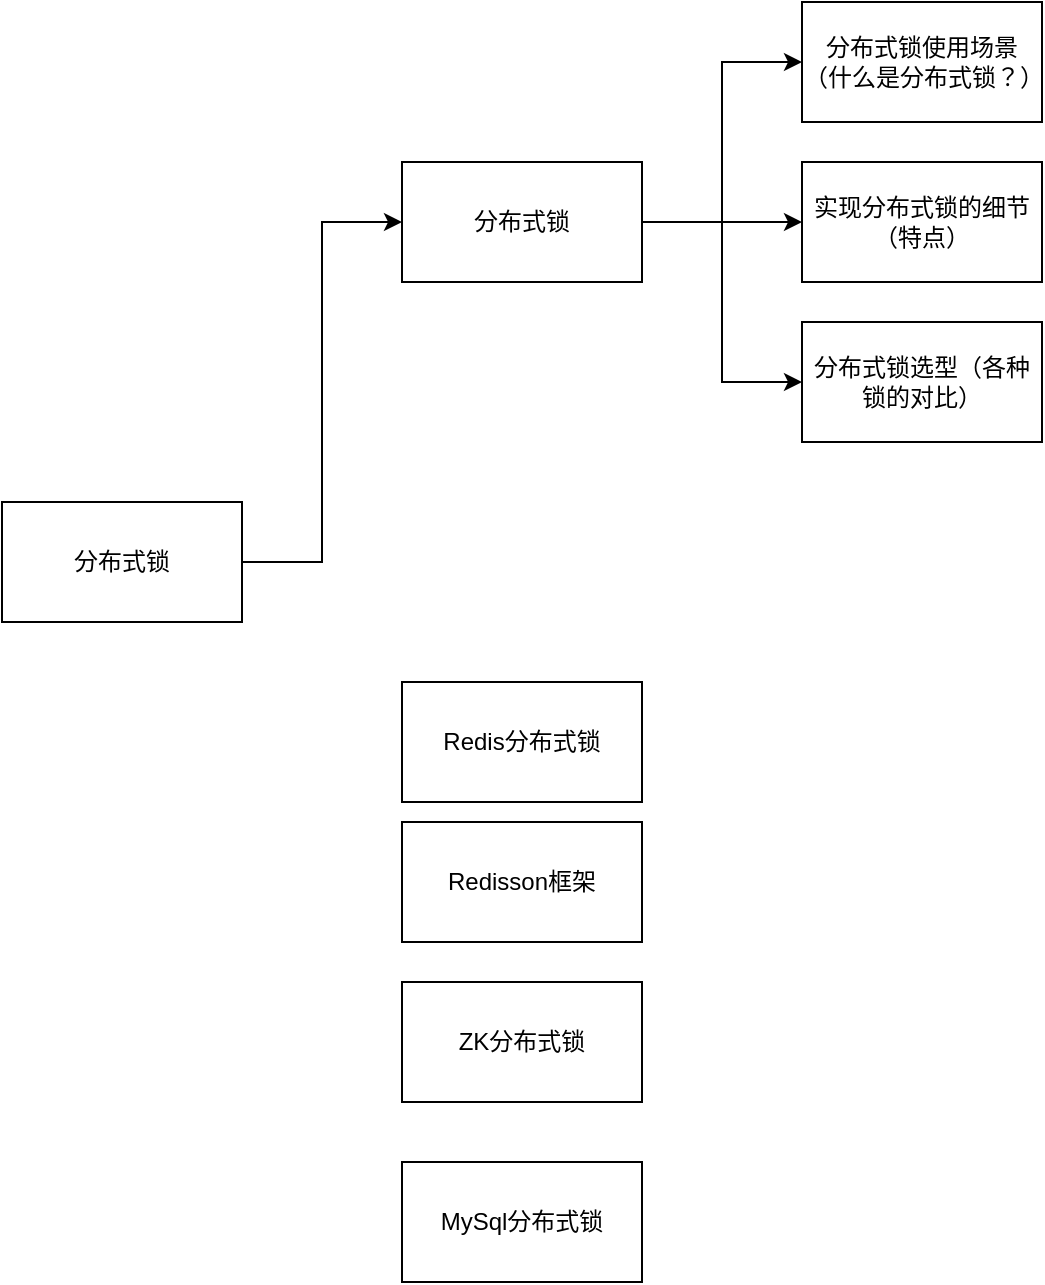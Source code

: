 <mxfile version="20.8.16" type="device"><diagram name="第 1 页" id="QIdliDzZjpLUC5_mNW2Y"><mxGraphModel dx="876" dy="828" grid="1" gridSize="10" guides="1" tooltips="1" connect="1" arrows="1" fold="1" page="1" pageScale="1" pageWidth="827" pageHeight="1169" math="0" shadow="0"><root><mxCell id="0"/><mxCell id="1" parent="0"/><mxCell id="6_Pg_Lw9-CcQE9NDUjup-3" value="" style="edgeStyle=orthogonalEdgeStyle;rounded=0;orthogonalLoop=1;jettySize=auto;html=1;entryX=0;entryY=0.5;entryDx=0;entryDy=0;" edge="1" parent="1" source="6_Pg_Lw9-CcQE9NDUjup-1" target="6_Pg_Lw9-CcQE9NDUjup-2"><mxGeometry relative="1" as="geometry"/></mxCell><mxCell id="6_Pg_Lw9-CcQE9NDUjup-1" value="分布式锁" style="rounded=0;whiteSpace=wrap;html=1;" vertex="1" parent="1"><mxGeometry x="40" y="330" width="120" height="60" as="geometry"/></mxCell><mxCell id="6_Pg_Lw9-CcQE9NDUjup-10" value="" style="edgeStyle=orthogonalEdgeStyle;rounded=0;orthogonalLoop=1;jettySize=auto;html=1;entryX=0;entryY=0.5;entryDx=0;entryDy=0;" edge="1" parent="1" source="6_Pg_Lw9-CcQE9NDUjup-2" target="6_Pg_Lw9-CcQE9NDUjup-9"><mxGeometry relative="1" as="geometry"/></mxCell><mxCell id="6_Pg_Lw9-CcQE9NDUjup-13" style="edgeStyle=orthogonalEdgeStyle;rounded=0;orthogonalLoop=1;jettySize=auto;html=1;" edge="1" parent="1" source="6_Pg_Lw9-CcQE9NDUjup-2" target="6_Pg_Lw9-CcQE9NDUjup-11"><mxGeometry relative="1" as="geometry"/></mxCell><mxCell id="6_Pg_Lw9-CcQE9NDUjup-14" style="edgeStyle=orthogonalEdgeStyle;rounded=0;orthogonalLoop=1;jettySize=auto;html=1;entryX=0;entryY=0.5;entryDx=0;entryDy=0;" edge="1" parent="1" source="6_Pg_Lw9-CcQE9NDUjup-2" target="6_Pg_Lw9-CcQE9NDUjup-12"><mxGeometry relative="1" as="geometry"/></mxCell><mxCell id="6_Pg_Lw9-CcQE9NDUjup-2" value="分布式锁" style="rounded=0;whiteSpace=wrap;html=1;" vertex="1" parent="1"><mxGeometry x="240" y="160" width="120" height="60" as="geometry"/></mxCell><mxCell id="6_Pg_Lw9-CcQE9NDUjup-4" value="Redis分布式锁" style="rounded=0;whiteSpace=wrap;html=1;" vertex="1" parent="1"><mxGeometry x="240" y="420" width="120" height="60" as="geometry"/></mxCell><mxCell id="6_Pg_Lw9-CcQE9NDUjup-5" value="Redisson框架" style="rounded=0;whiteSpace=wrap;html=1;" vertex="1" parent="1"><mxGeometry x="240" y="490" width="120" height="60" as="geometry"/></mxCell><mxCell id="6_Pg_Lw9-CcQE9NDUjup-6" value="ZK分布式锁" style="rounded=0;whiteSpace=wrap;html=1;" vertex="1" parent="1"><mxGeometry x="240" y="570" width="120" height="60" as="geometry"/></mxCell><mxCell id="6_Pg_Lw9-CcQE9NDUjup-7" value="MySql分布式锁" style="rounded=0;whiteSpace=wrap;html=1;" vertex="1" parent="1"><mxGeometry x="240" y="660" width="120" height="60" as="geometry"/></mxCell><mxCell id="6_Pg_Lw9-CcQE9NDUjup-9" value="分布式锁使用场景（什么是分布式锁？）" style="rounded=0;whiteSpace=wrap;html=1;" vertex="1" parent="1"><mxGeometry x="440" y="80" width="120" height="60" as="geometry"/></mxCell><mxCell id="6_Pg_Lw9-CcQE9NDUjup-11" value="实现分布式锁的细节（特点）" style="rounded=0;whiteSpace=wrap;html=1;" vertex="1" parent="1"><mxGeometry x="440" y="160" width="120" height="60" as="geometry"/></mxCell><mxCell id="6_Pg_Lw9-CcQE9NDUjup-12" value="分布式锁选型（各种锁的对比）" style="rounded=0;whiteSpace=wrap;html=1;" vertex="1" parent="1"><mxGeometry x="440" y="240" width="120" height="60" as="geometry"/></mxCell></root></mxGraphModel></diagram></mxfile>